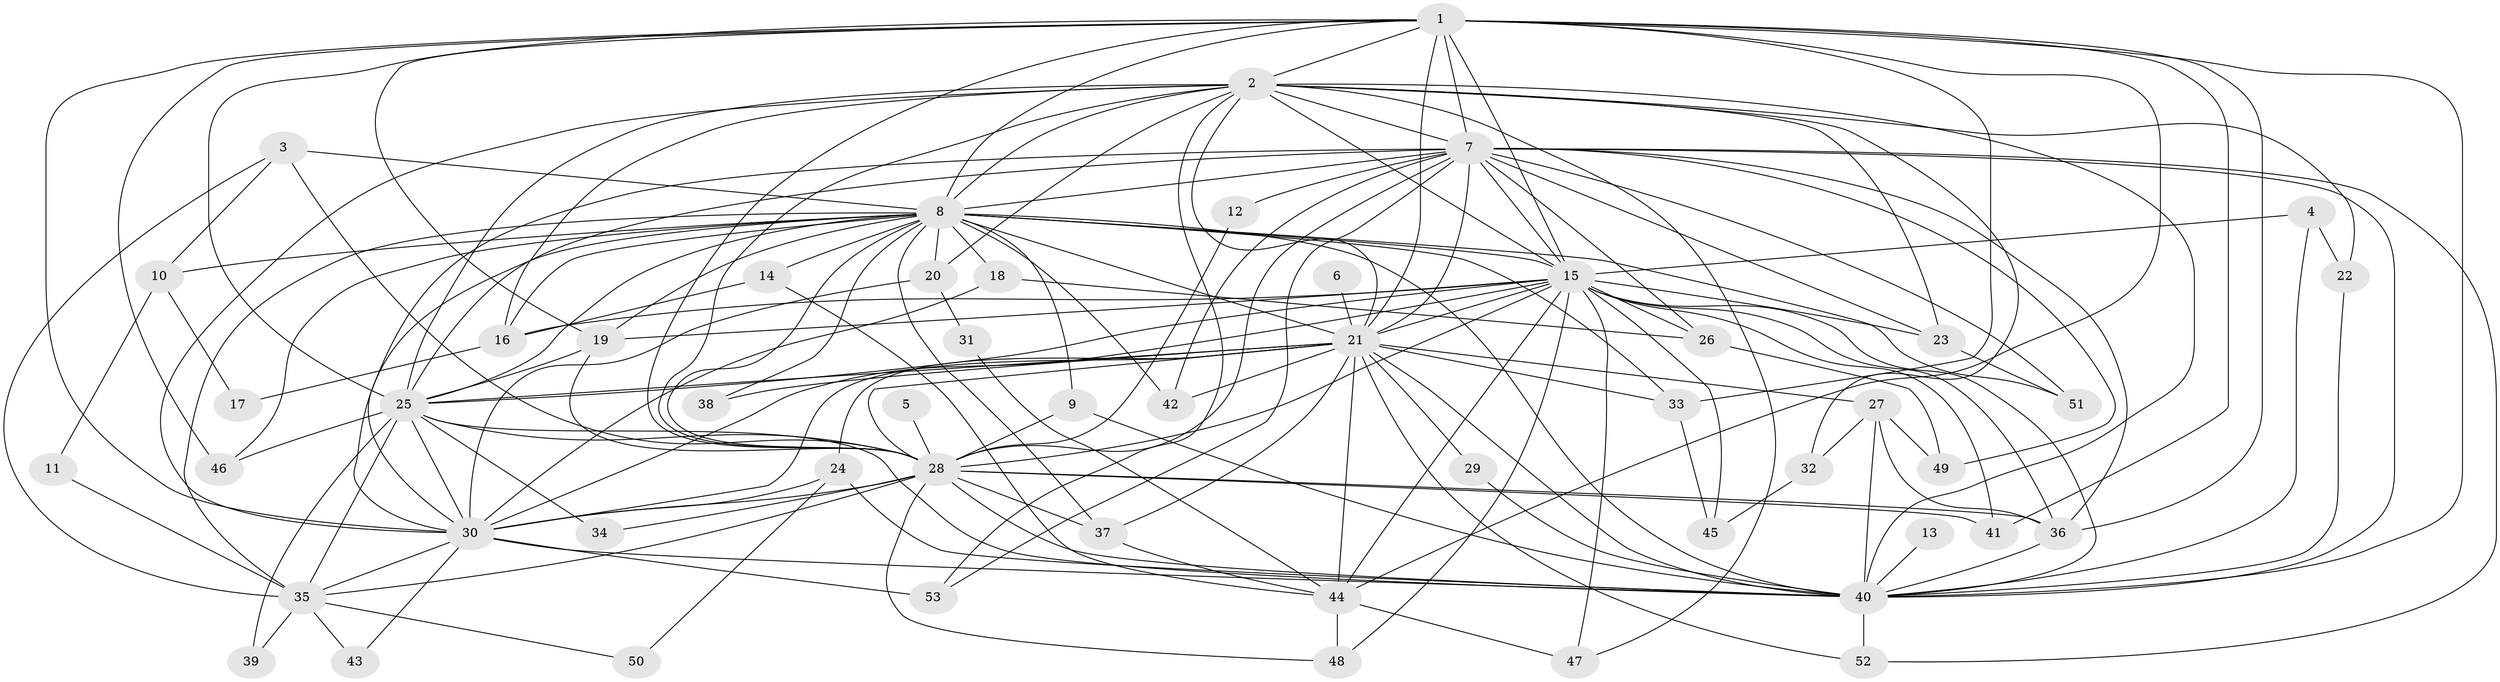 // original degree distribution, {20: 0.02857142857142857, 26: 0.009523809523809525, 23: 0.009523809523809525, 21: 0.009523809523809525, 16: 0.01904761904761905, 30: 0.009523809523809525, 24: 0.009523809523809525, 2: 0.5142857142857142, 3: 0.26666666666666666, 4: 0.08571428571428572, 8: 0.01904761904761905, 5: 0.01904761904761905}
// Generated by graph-tools (version 1.1) at 2025/01/03/09/25 03:01:36]
// undirected, 53 vertices, 160 edges
graph export_dot {
graph [start="1"]
  node [color=gray90,style=filled];
  1;
  2;
  3;
  4;
  5;
  6;
  7;
  8;
  9;
  10;
  11;
  12;
  13;
  14;
  15;
  16;
  17;
  18;
  19;
  20;
  21;
  22;
  23;
  24;
  25;
  26;
  27;
  28;
  29;
  30;
  31;
  32;
  33;
  34;
  35;
  36;
  37;
  38;
  39;
  40;
  41;
  42;
  43;
  44;
  45;
  46;
  47;
  48;
  49;
  50;
  51;
  52;
  53;
  1 -- 2 [weight=1.0];
  1 -- 7 [weight=1.0];
  1 -- 8 [weight=1.0];
  1 -- 15 [weight=1.0];
  1 -- 19 [weight=1.0];
  1 -- 21 [weight=1.0];
  1 -- 25 [weight=1.0];
  1 -- 28 [weight=1.0];
  1 -- 30 [weight=1.0];
  1 -- 33 [weight=1.0];
  1 -- 36 [weight=1.0];
  1 -- 40 [weight=2.0];
  1 -- 41 [weight=1.0];
  1 -- 44 [weight=1.0];
  1 -- 46 [weight=1.0];
  2 -- 7 [weight=2.0];
  2 -- 8 [weight=3.0];
  2 -- 15 [weight=2.0];
  2 -- 16 [weight=1.0];
  2 -- 20 [weight=1.0];
  2 -- 21 [weight=1.0];
  2 -- 22 [weight=1.0];
  2 -- 23 [weight=1.0];
  2 -- 25 [weight=1.0];
  2 -- 28 [weight=1.0];
  2 -- 30 [weight=1.0];
  2 -- 32 [weight=1.0];
  2 -- 40 [weight=1.0];
  2 -- 47 [weight=1.0];
  2 -- 53 [weight=1.0];
  3 -- 8 [weight=1.0];
  3 -- 10 [weight=1.0];
  3 -- 28 [weight=1.0];
  3 -- 35 [weight=1.0];
  4 -- 15 [weight=1.0];
  4 -- 22 [weight=1.0];
  4 -- 40 [weight=1.0];
  5 -- 28 [weight=1.0];
  6 -- 21 [weight=1.0];
  7 -- 8 [weight=1.0];
  7 -- 12 [weight=1.0];
  7 -- 15 [weight=2.0];
  7 -- 21 [weight=1.0];
  7 -- 23 [weight=1.0];
  7 -- 25 [weight=1.0];
  7 -- 26 [weight=1.0];
  7 -- 28 [weight=1.0];
  7 -- 30 [weight=2.0];
  7 -- 36 [weight=1.0];
  7 -- 40 [weight=1.0];
  7 -- 42 [weight=1.0];
  7 -- 49 [weight=1.0];
  7 -- 51 [weight=1.0];
  7 -- 52 [weight=1.0];
  7 -- 53 [weight=1.0];
  8 -- 9 [weight=1.0];
  8 -- 10 [weight=2.0];
  8 -- 14 [weight=1.0];
  8 -- 15 [weight=1.0];
  8 -- 16 [weight=1.0];
  8 -- 18 [weight=2.0];
  8 -- 19 [weight=1.0];
  8 -- 20 [weight=1.0];
  8 -- 21 [weight=1.0];
  8 -- 25 [weight=1.0];
  8 -- 28 [weight=2.0];
  8 -- 30 [weight=1.0];
  8 -- 33 [weight=1.0];
  8 -- 35 [weight=1.0];
  8 -- 37 [weight=1.0];
  8 -- 38 [weight=1.0];
  8 -- 40 [weight=1.0];
  8 -- 42 [weight=2.0];
  8 -- 46 [weight=1.0];
  8 -- 51 [weight=1.0];
  9 -- 28 [weight=1.0];
  9 -- 40 [weight=1.0];
  10 -- 11 [weight=1.0];
  10 -- 17 [weight=1.0];
  11 -- 35 [weight=1.0];
  12 -- 28 [weight=1.0];
  13 -- 40 [weight=1.0];
  14 -- 16 [weight=1.0];
  14 -- 44 [weight=1.0];
  15 -- 16 [weight=1.0];
  15 -- 19 [weight=1.0];
  15 -- 21 [weight=2.0];
  15 -- 23 [weight=1.0];
  15 -- 25 [weight=1.0];
  15 -- 26 [weight=1.0];
  15 -- 28 [weight=3.0];
  15 -- 30 [weight=2.0];
  15 -- 36 [weight=1.0];
  15 -- 40 [weight=1.0];
  15 -- 41 [weight=1.0];
  15 -- 44 [weight=1.0];
  15 -- 45 [weight=1.0];
  15 -- 47 [weight=1.0];
  15 -- 48 [weight=1.0];
  16 -- 17 [weight=1.0];
  18 -- 26 [weight=1.0];
  18 -- 30 [weight=2.0];
  19 -- 25 [weight=1.0];
  19 -- 28 [weight=1.0];
  20 -- 30 [weight=1.0];
  20 -- 31 [weight=1.0];
  21 -- 24 [weight=1.0];
  21 -- 25 [weight=1.0];
  21 -- 27 [weight=1.0];
  21 -- 28 [weight=2.0];
  21 -- 29 [weight=1.0];
  21 -- 30 [weight=1.0];
  21 -- 33 [weight=2.0];
  21 -- 37 [weight=1.0];
  21 -- 38 [weight=1.0];
  21 -- 40 [weight=1.0];
  21 -- 42 [weight=1.0];
  21 -- 44 [weight=1.0];
  21 -- 52 [weight=1.0];
  22 -- 40 [weight=1.0];
  23 -- 51 [weight=1.0];
  24 -- 30 [weight=1.0];
  24 -- 40 [weight=1.0];
  24 -- 50 [weight=1.0];
  25 -- 28 [weight=1.0];
  25 -- 30 [weight=3.0];
  25 -- 34 [weight=1.0];
  25 -- 35 [weight=1.0];
  25 -- 39 [weight=1.0];
  25 -- 40 [weight=1.0];
  25 -- 46 [weight=1.0];
  26 -- 49 [weight=1.0];
  27 -- 32 [weight=1.0];
  27 -- 36 [weight=1.0];
  27 -- 40 [weight=1.0];
  27 -- 49 [weight=1.0];
  28 -- 30 [weight=1.0];
  28 -- 34 [weight=1.0];
  28 -- 35 [weight=1.0];
  28 -- 36 [weight=1.0];
  28 -- 37 [weight=1.0];
  28 -- 40 [weight=1.0];
  28 -- 41 [weight=1.0];
  28 -- 48 [weight=1.0];
  29 -- 40 [weight=1.0];
  30 -- 35 [weight=1.0];
  30 -- 40 [weight=1.0];
  30 -- 43 [weight=1.0];
  30 -- 53 [weight=1.0];
  31 -- 44 [weight=1.0];
  32 -- 45 [weight=1.0];
  33 -- 45 [weight=1.0];
  35 -- 39 [weight=1.0];
  35 -- 43 [weight=1.0];
  35 -- 50 [weight=1.0];
  36 -- 40 [weight=1.0];
  37 -- 44 [weight=1.0];
  40 -- 52 [weight=1.0];
  44 -- 47 [weight=1.0];
  44 -- 48 [weight=1.0];
}
